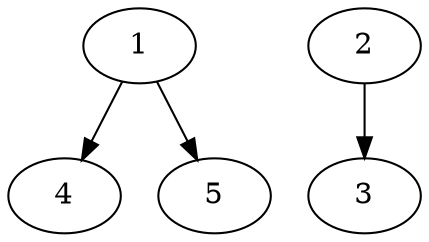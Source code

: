 // DAG automatically generated by daggen at Fri May 24 12:57:45 2024
// daggen-master/daggen -n 5 --fat 0.5 --density 0.5 --regular 0.5 --jump 2 --minalpha 20 --maxalpha 50 --dot -o dags_dot_5/sim_9.dot 
digraph G {
  1 [size="134217728000", alpha="47.65"]
  1 -> 4 [size ="209715200"]
  1 -> 5 [size ="209715200"]
  2 [size="96308580394", alpha="34.46"]
  2 -> 3 [size ="301989888"]
  3 [size="25876188979", alpha="26.19"]
  4 [size="76059966706", alpha="21.71"]
  5 [size="28991029248", alpha="23.05"]
}
